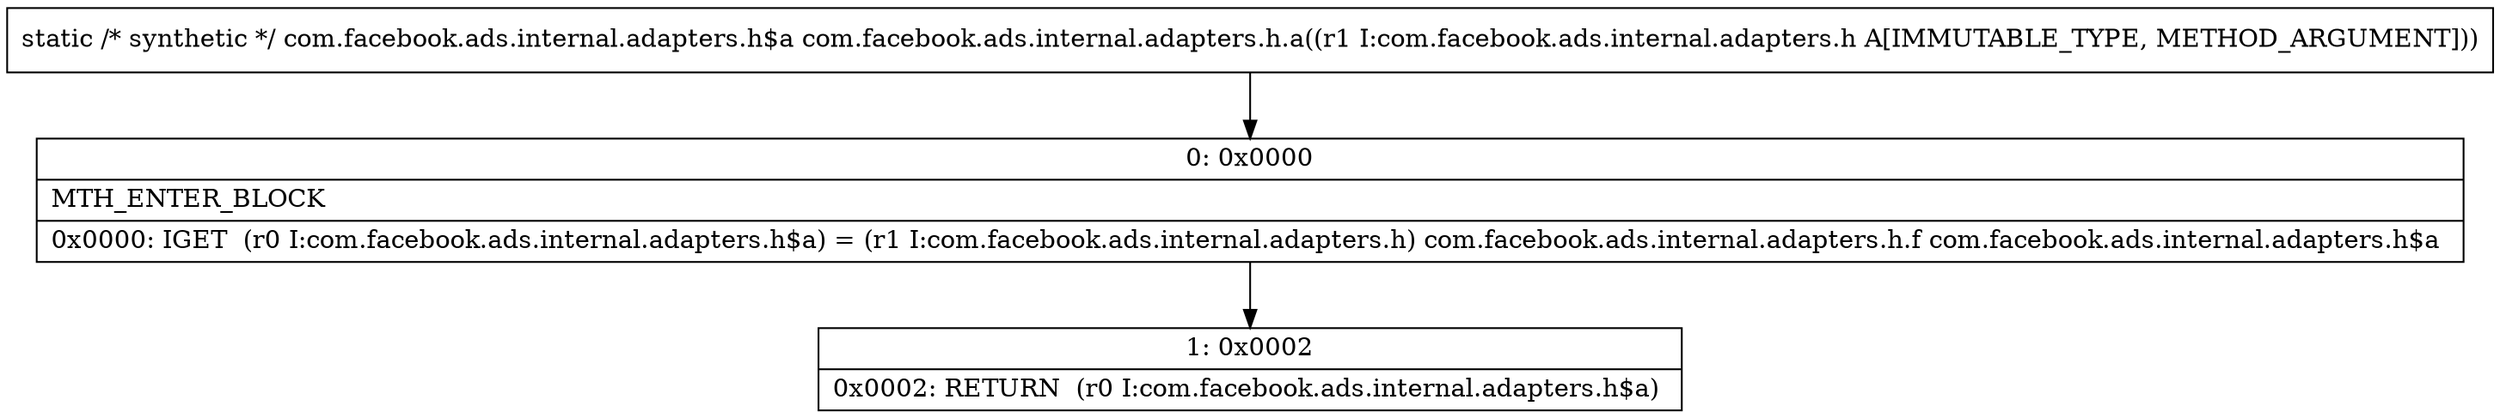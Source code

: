 digraph "CFG forcom.facebook.ads.internal.adapters.h.a(Lcom\/facebook\/ads\/internal\/adapters\/h;)Lcom\/facebook\/ads\/internal\/adapters\/h$a;" {
Node_0 [shape=record,label="{0\:\ 0x0000|MTH_ENTER_BLOCK\l|0x0000: IGET  (r0 I:com.facebook.ads.internal.adapters.h$a) = (r1 I:com.facebook.ads.internal.adapters.h) com.facebook.ads.internal.adapters.h.f com.facebook.ads.internal.adapters.h$a \l}"];
Node_1 [shape=record,label="{1\:\ 0x0002|0x0002: RETURN  (r0 I:com.facebook.ads.internal.adapters.h$a) \l}"];
MethodNode[shape=record,label="{static \/* synthetic *\/ com.facebook.ads.internal.adapters.h$a com.facebook.ads.internal.adapters.h.a((r1 I:com.facebook.ads.internal.adapters.h A[IMMUTABLE_TYPE, METHOD_ARGUMENT])) }"];
MethodNode -> Node_0;
Node_0 -> Node_1;
}

